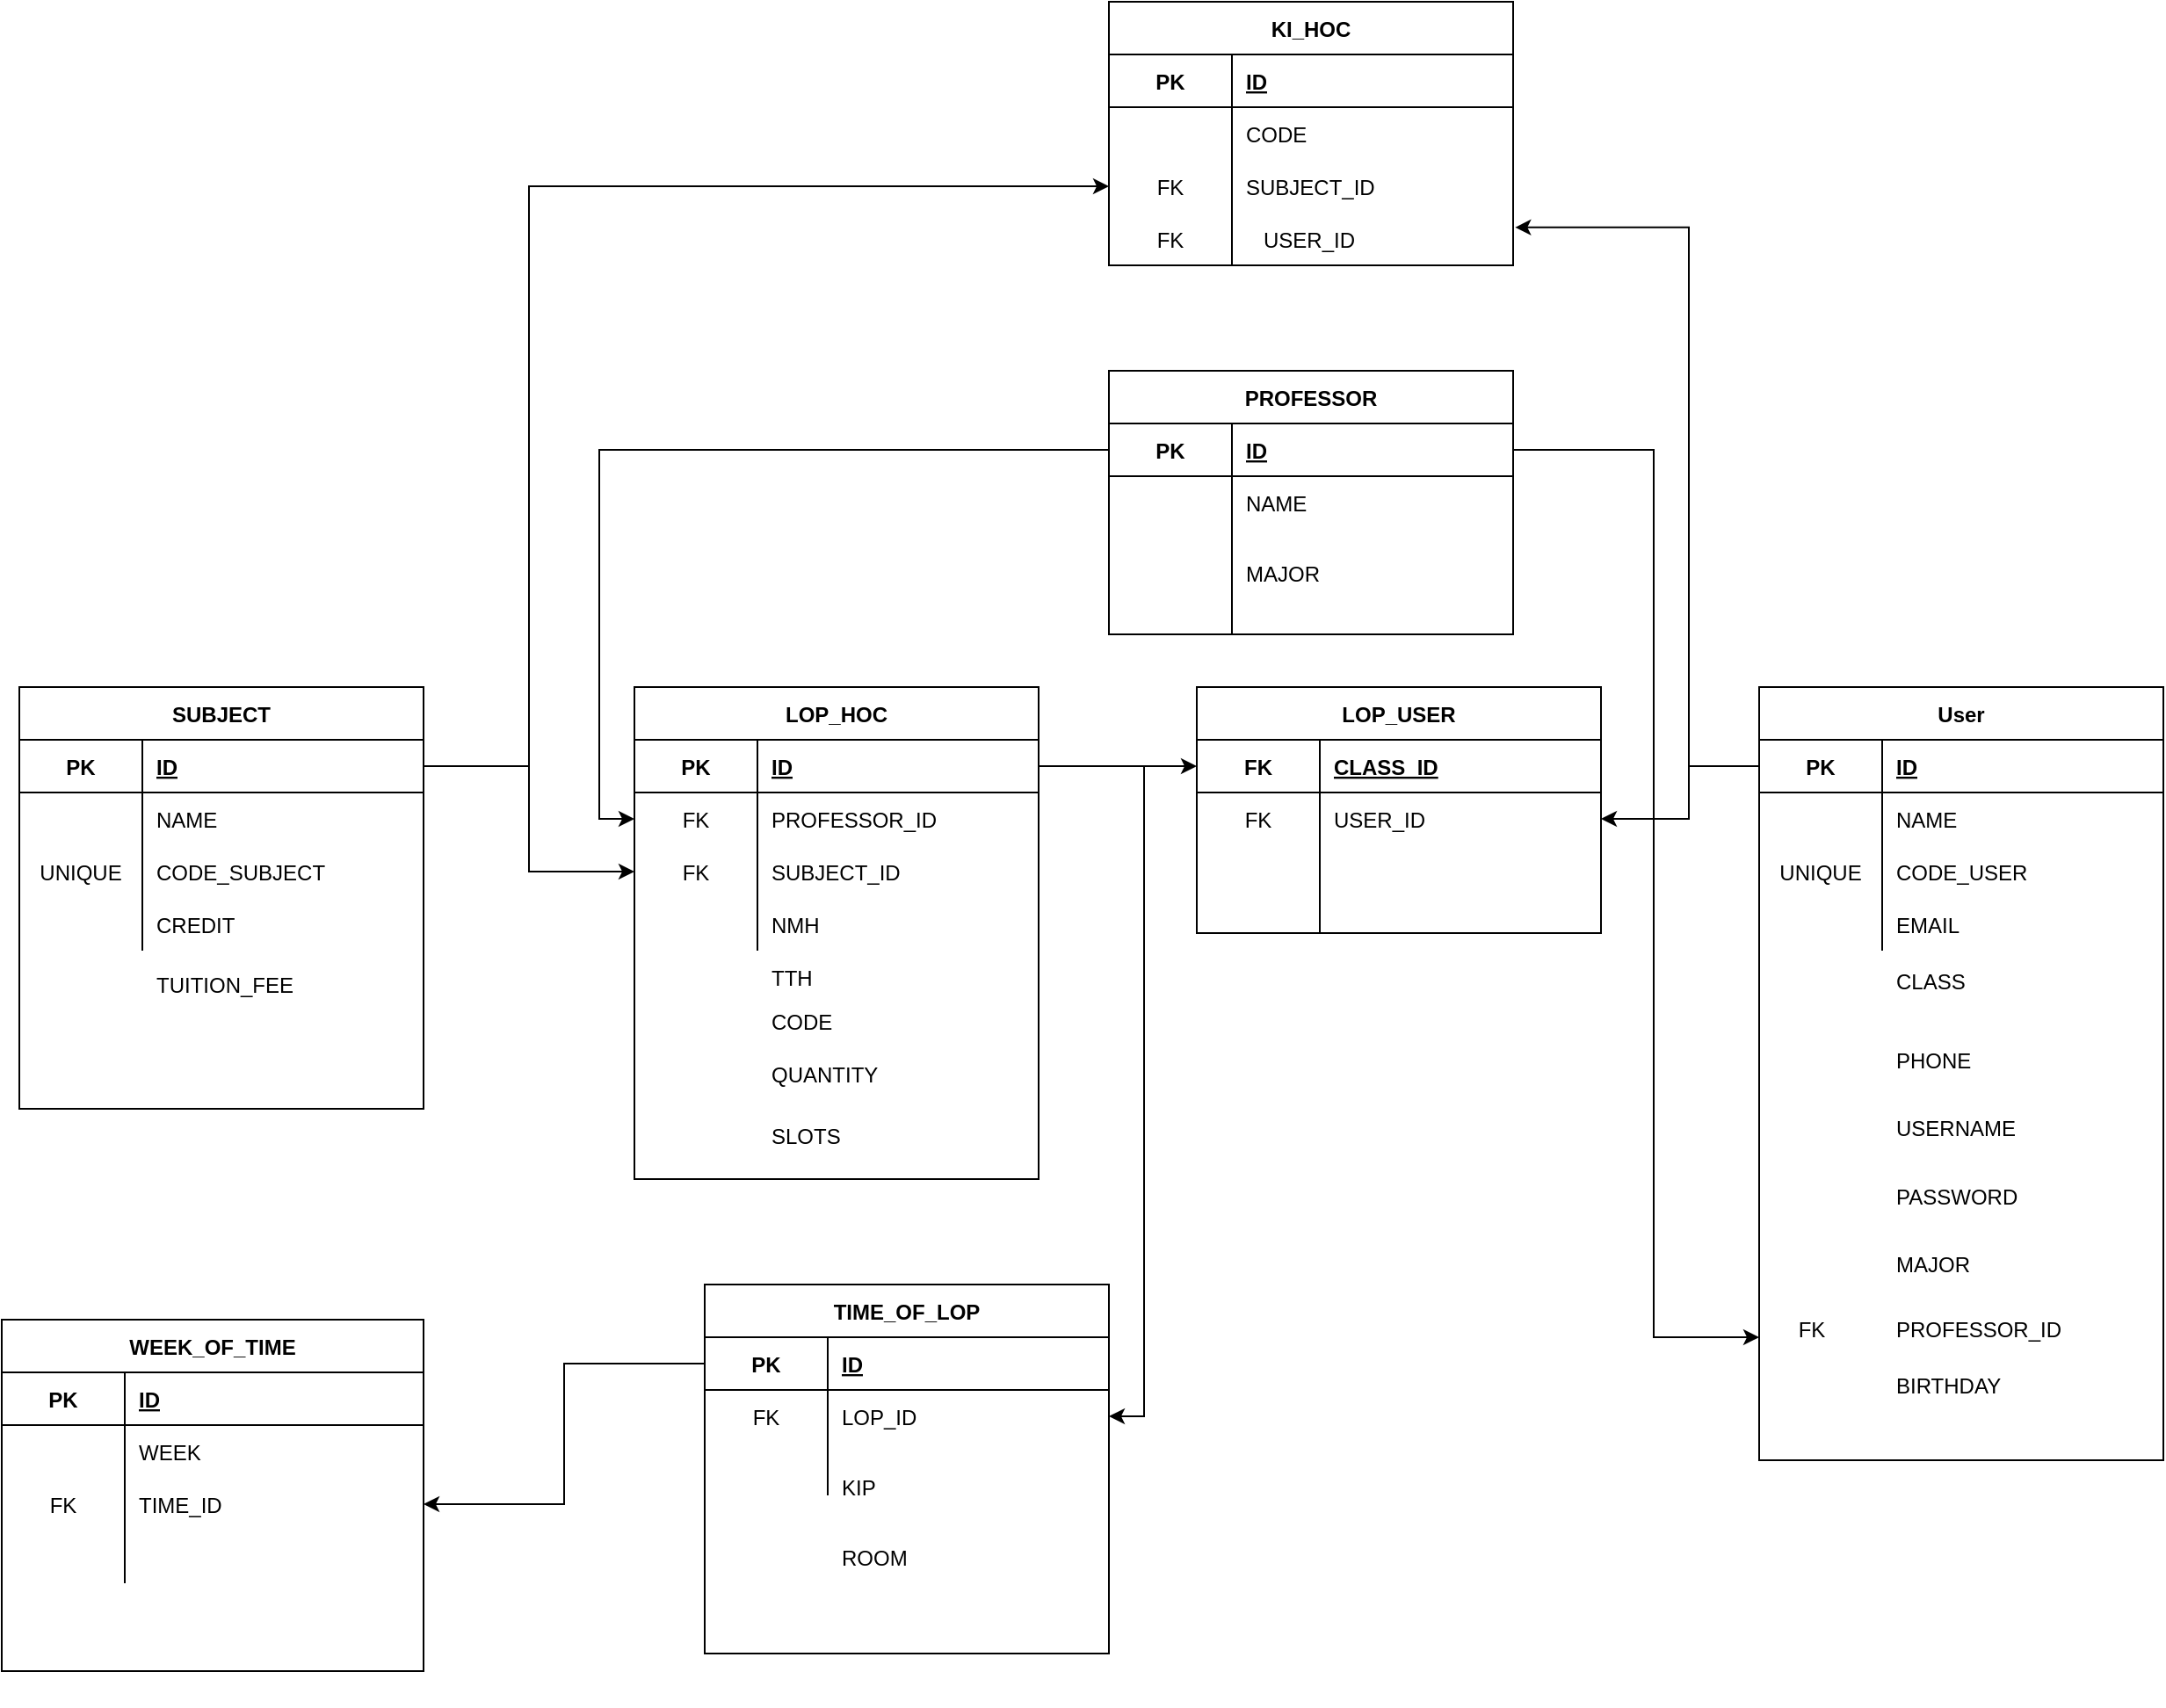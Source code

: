 <mxfile version="13.7.1" type="google"><diagram id="R2lEEEUBdFMjLlhIrx00" name="Page-1"><mxGraphModel dx="1673" dy="911" grid="1" gridSize="10" guides="1" tooltips="1" connect="1" arrows="1" fold="1" page="1" pageScale="1" pageWidth="3300" pageHeight="4681" math="0" shadow="0" extFonts="Permanent Marker^https://fonts.googleapis.com/css?family=Permanent+Marker"><root><mxCell id="0"/><mxCell id="1" parent="0"/><mxCell id="QQvmkinVLC8T8n26TAIx-57" style="edgeStyle=orthogonalEdgeStyle;rounded=0;orthogonalLoop=1;jettySize=auto;html=1;" edge="1" parent="1" source="CirLcs_9cO5Nt4DgRxcK-19" target="QQvmkinVLC8T8n26TAIx-48"><mxGeometry relative="1" as="geometry"><Array as="points"><mxPoint x="1580" y="645"/><mxPoint x="1580" y="675"/></Array></mxGeometry></mxCell><mxCell id="QQvmkinVLC8T8n26TAIx-58" style="edgeStyle=orthogonalEdgeStyle;rounded=0;orthogonalLoop=1;jettySize=auto;html=1;" edge="1" parent="1" source="QQvmkinVLC8T8n26TAIx-16" target="QQvmkinVLC8T8n26TAIx-45"><mxGeometry relative="1" as="geometry"><Array as="points"><mxPoint x="1260" y="645"/><mxPoint x="1260" y="645"/></Array></mxGeometry></mxCell><mxCell id="QQvmkinVLC8T8n26TAIx-60" style="edgeStyle=orthogonalEdgeStyle;rounded=0;orthogonalLoop=1;jettySize=auto;html=1;entryX=0;entryY=0.5;entryDx=0;entryDy=0;" edge="1" parent="1" source="QQvmkinVLC8T8n26TAIx-30" target="QQvmkinVLC8T8n26TAIx-19"><mxGeometry relative="1" as="geometry"/></mxCell><mxCell id="QQvmkinVLC8T8n26TAIx-61" style="edgeStyle=orthogonalEdgeStyle;rounded=0;orthogonalLoop=1;jettySize=auto;html=1;" edge="1" parent="1" source="CirLcs_9cO5Nt4DgRxcK-36" target="QQvmkinVLC8T8n26TAIx-22"><mxGeometry relative="1" as="geometry"/></mxCell><mxCell id="QQvmkinVLC8T8n26TAIx-62" value="WEEK_OF_TIME" style="shape=table;startSize=30;container=1;collapsible=1;childLayout=tableLayout;fixedRows=1;rowLines=0;fontStyle=1;align=center;resizeLast=1;" vertex="1" parent="1"><mxGeometry x="620" y="960" width="240" height="200" as="geometry"/></mxCell><mxCell id="QQvmkinVLC8T8n26TAIx-63" value="" style="shape=partialRectangle;collapsible=0;dropTarget=0;pointerEvents=0;fillColor=none;top=0;left=0;bottom=1;right=0;points=[[0,0.5],[1,0.5]];portConstraint=eastwest;" vertex="1" parent="QQvmkinVLC8T8n26TAIx-62"><mxGeometry y="30" width="240" height="30" as="geometry"/></mxCell><mxCell id="QQvmkinVLC8T8n26TAIx-64" value="PK" style="shape=partialRectangle;connectable=0;fillColor=none;top=0;left=0;bottom=0;right=0;fontStyle=1;overflow=hidden;" vertex="1" parent="QQvmkinVLC8T8n26TAIx-63"><mxGeometry width="70" height="30" as="geometry"/></mxCell><mxCell id="QQvmkinVLC8T8n26TAIx-65" value="ID" style="shape=partialRectangle;connectable=0;fillColor=none;top=0;left=0;bottom=0;right=0;align=left;spacingLeft=6;fontStyle=5;overflow=hidden;" vertex="1" parent="QQvmkinVLC8T8n26TAIx-63"><mxGeometry x="70" width="170" height="30" as="geometry"/></mxCell><mxCell id="QQvmkinVLC8T8n26TAIx-66" value="" style="shape=partialRectangle;collapsible=0;dropTarget=0;pointerEvents=0;fillColor=none;top=0;left=0;bottom=0;right=0;points=[[0,0.5],[1,0.5]];portConstraint=eastwest;" vertex="1" parent="QQvmkinVLC8T8n26TAIx-62"><mxGeometry y="60" width="240" height="30" as="geometry"/></mxCell><mxCell id="QQvmkinVLC8T8n26TAIx-67" value="" style="shape=partialRectangle;connectable=0;fillColor=none;top=0;left=0;bottom=0;right=0;editable=1;overflow=hidden;" vertex="1" parent="QQvmkinVLC8T8n26TAIx-66"><mxGeometry width="70" height="30" as="geometry"/></mxCell><mxCell id="QQvmkinVLC8T8n26TAIx-68" value="WEEK" style="shape=partialRectangle;connectable=0;fillColor=none;top=0;left=0;bottom=0;right=0;align=left;spacingLeft=6;overflow=hidden;" vertex="1" parent="QQvmkinVLC8T8n26TAIx-66"><mxGeometry x="70" width="170" height="30" as="geometry"/></mxCell><mxCell id="QQvmkinVLC8T8n26TAIx-69" value="" style="shape=partialRectangle;collapsible=0;dropTarget=0;pointerEvents=0;fillColor=none;top=0;left=0;bottom=0;right=0;points=[[0,0.5],[1,0.5]];portConstraint=eastwest;" vertex="1" parent="QQvmkinVLC8T8n26TAIx-62"><mxGeometry y="90" width="240" height="30" as="geometry"/></mxCell><mxCell id="QQvmkinVLC8T8n26TAIx-70" value="FK" style="shape=partialRectangle;connectable=0;fillColor=none;top=0;left=0;bottom=0;right=0;editable=1;overflow=hidden;" vertex="1" parent="QQvmkinVLC8T8n26TAIx-69"><mxGeometry width="70" height="30" as="geometry"/></mxCell><mxCell id="QQvmkinVLC8T8n26TAIx-71" value="TIME_ID" style="shape=partialRectangle;connectable=0;fillColor=none;top=0;left=0;bottom=0;right=0;align=left;spacingLeft=6;overflow=hidden;" vertex="1" parent="QQvmkinVLC8T8n26TAIx-69"><mxGeometry x="70" width="170" height="30" as="geometry"/></mxCell><mxCell id="QQvmkinVLC8T8n26TAIx-72" value="" style="shape=partialRectangle;collapsible=0;dropTarget=0;pointerEvents=0;fillColor=none;top=0;left=0;bottom=0;right=0;points=[[0,0.5],[1,0.5]];portConstraint=eastwest;" vertex="1" parent="QQvmkinVLC8T8n26TAIx-62"><mxGeometry y="120" width="240" height="30" as="geometry"/></mxCell><mxCell id="QQvmkinVLC8T8n26TAIx-73" value="" style="shape=partialRectangle;connectable=0;fillColor=none;top=0;left=0;bottom=0;right=0;editable=1;overflow=hidden;" vertex="1" parent="QQvmkinVLC8T8n26TAIx-72"><mxGeometry width="70" height="30" as="geometry"/></mxCell><mxCell id="QQvmkinVLC8T8n26TAIx-74" value="" style="shape=partialRectangle;connectable=0;fillColor=none;top=0;left=0;bottom=0;right=0;align=left;spacingLeft=6;overflow=hidden;" vertex="1" parent="QQvmkinVLC8T8n26TAIx-72"><mxGeometry x="70" width="170" height="30" as="geometry"/></mxCell><mxCell id="QQvmkinVLC8T8n26TAIx-93" style="edgeStyle=orthogonalEdgeStyle;rounded=0;orthogonalLoop=1;jettySize=auto;html=1;entryX=1;entryY=0.5;entryDx=0;entryDy=0;" edge="1" parent="1" source="QQvmkinVLC8T8n26TAIx-16" target="QQvmkinVLC8T8n26TAIx-79"><mxGeometry relative="1" as="geometry"/></mxCell><mxCell id="QQvmkinVLC8T8n26TAIx-94" style="edgeStyle=orthogonalEdgeStyle;rounded=0;orthogonalLoop=1;jettySize=auto;html=1;entryX=1;entryY=0.5;entryDx=0;entryDy=0;" edge="1" parent="1" source="QQvmkinVLC8T8n26TAIx-76" target="QQvmkinVLC8T8n26TAIx-69"><mxGeometry relative="1" as="geometry"/></mxCell><mxCell id="QQvmkinVLC8T8n26TAIx-99" value="" style="group" vertex="1" connectable="0" parent="1"><mxGeometry x="1300" y="600" width="230" height="140" as="geometry"/></mxCell><mxCell id="QQvmkinVLC8T8n26TAIx-44" value="LOP_USER" style="shape=table;startSize=30;container=1;collapsible=1;childLayout=tableLayout;fixedRows=1;rowLines=0;fontStyle=1;align=center;resizeLast=1;" vertex="1" parent="QQvmkinVLC8T8n26TAIx-99"><mxGeometry width="230" height="140" as="geometry"/></mxCell><mxCell id="QQvmkinVLC8T8n26TAIx-45" value="" style="shape=partialRectangle;collapsible=0;dropTarget=0;pointerEvents=0;fillColor=none;top=0;left=0;bottom=1;right=0;points=[[0,0.5],[1,0.5]];portConstraint=eastwest;" vertex="1" parent="QQvmkinVLC8T8n26TAIx-44"><mxGeometry y="30" width="230" height="30" as="geometry"/></mxCell><mxCell id="QQvmkinVLC8T8n26TAIx-46" value="FK" style="shape=partialRectangle;connectable=0;fillColor=none;top=0;left=0;bottom=0;right=0;fontStyle=1;overflow=hidden;" vertex="1" parent="QQvmkinVLC8T8n26TAIx-45"><mxGeometry width="70" height="30" as="geometry"/></mxCell><mxCell id="QQvmkinVLC8T8n26TAIx-47" value="CLASS_ID" style="shape=partialRectangle;connectable=0;fillColor=none;top=0;left=0;bottom=0;right=0;align=left;spacingLeft=6;fontStyle=5;overflow=hidden;" vertex="1" parent="QQvmkinVLC8T8n26TAIx-45"><mxGeometry x="70" width="160" height="30" as="geometry"/></mxCell><mxCell id="QQvmkinVLC8T8n26TAIx-48" value="" style="shape=partialRectangle;collapsible=0;dropTarget=0;pointerEvents=0;fillColor=none;top=0;left=0;bottom=0;right=0;points=[[0,0.5],[1,0.5]];portConstraint=eastwest;" vertex="1" parent="QQvmkinVLC8T8n26TAIx-44"><mxGeometry y="60" width="230" height="30" as="geometry"/></mxCell><mxCell id="QQvmkinVLC8T8n26TAIx-49" value="FK" style="shape=partialRectangle;connectable=0;fillColor=none;top=0;left=0;bottom=0;right=0;editable=1;overflow=hidden;" vertex="1" parent="QQvmkinVLC8T8n26TAIx-48"><mxGeometry width="70" height="30" as="geometry"/></mxCell><mxCell id="QQvmkinVLC8T8n26TAIx-50" value="USER_ID" style="shape=partialRectangle;connectable=0;fillColor=none;top=0;left=0;bottom=0;right=0;align=left;spacingLeft=6;overflow=hidden;" vertex="1" parent="QQvmkinVLC8T8n26TAIx-48"><mxGeometry x="70" width="160" height="30" as="geometry"/></mxCell><mxCell id="QQvmkinVLC8T8n26TAIx-51" value="" style="shape=partialRectangle;collapsible=0;dropTarget=0;pointerEvents=0;fillColor=none;top=0;left=0;bottom=0;right=0;points=[[0,0.5],[1,0.5]];portConstraint=eastwest;" vertex="1" parent="QQvmkinVLC8T8n26TAIx-44"><mxGeometry y="90" width="230" height="30" as="geometry"/></mxCell><mxCell id="QQvmkinVLC8T8n26TAIx-52" value="" style="shape=partialRectangle;connectable=0;fillColor=none;top=0;left=0;bottom=0;right=0;editable=1;overflow=hidden;" vertex="1" parent="QQvmkinVLC8T8n26TAIx-51"><mxGeometry width="70" height="30" as="geometry"/></mxCell><mxCell id="QQvmkinVLC8T8n26TAIx-53" value="" style="shape=partialRectangle;connectable=0;fillColor=none;top=0;left=0;bottom=0;right=0;align=left;spacingLeft=6;overflow=hidden;" vertex="1" parent="QQvmkinVLC8T8n26TAIx-51"><mxGeometry x="70" width="160" height="30" as="geometry"/></mxCell><mxCell id="QQvmkinVLC8T8n26TAIx-54" value="" style="shape=partialRectangle;collapsible=0;dropTarget=0;pointerEvents=0;fillColor=none;top=0;left=0;bottom=0;right=0;points=[[0,0.5],[1,0.5]];portConstraint=eastwest;" vertex="1" parent="QQvmkinVLC8T8n26TAIx-44"><mxGeometry y="120" width="230" height="20" as="geometry"/></mxCell><mxCell id="QQvmkinVLC8T8n26TAIx-55" value="" style="shape=partialRectangle;connectable=0;fillColor=none;top=0;left=0;bottom=0;right=0;editable=1;overflow=hidden;" vertex="1" parent="QQvmkinVLC8T8n26TAIx-54"><mxGeometry width="70" height="20" as="geometry"/></mxCell><mxCell id="QQvmkinVLC8T8n26TAIx-56" value="" style="shape=partialRectangle;connectable=0;fillColor=none;top=0;left=0;bottom=0;right=0;align=left;spacingLeft=6;overflow=hidden;" vertex="1" parent="QQvmkinVLC8T8n26TAIx-54"><mxGeometry x="70" width="160" height="20" as="geometry"/></mxCell><mxCell id="QQvmkinVLC8T8n26TAIx-100" value="" style="group" vertex="1" connectable="0" parent="1"><mxGeometry x="980" y="600" width="230" height="280" as="geometry"/></mxCell><mxCell id="CirLcs_9cO5Nt4DgRxcK-48" value="TTH" style="shape=partialRectangle;connectable=0;fillColor=none;top=0;left=0;bottom=0;right=0;align=left;spacingLeft=6;overflow=hidden;" parent="QQvmkinVLC8T8n26TAIx-100" vertex="1"><mxGeometry x="70" y="150" width="160" height="30" as="geometry"/></mxCell><mxCell id="QQvmkinVLC8T8n26TAIx-15" value="LOP_HOC" style="shape=table;startSize=30;container=1;collapsible=1;childLayout=tableLayout;fixedRows=1;rowLines=0;fontStyle=1;align=center;resizeLast=1;" vertex="1" parent="QQvmkinVLC8T8n26TAIx-100"><mxGeometry width="230" height="280" as="geometry"/></mxCell><mxCell id="QQvmkinVLC8T8n26TAIx-16" value="" style="shape=partialRectangle;collapsible=0;dropTarget=0;pointerEvents=0;fillColor=none;top=0;left=0;bottom=1;right=0;points=[[0,0.5],[1,0.5]];portConstraint=eastwest;" vertex="1" parent="QQvmkinVLC8T8n26TAIx-15"><mxGeometry y="30" width="230" height="30" as="geometry"/></mxCell><mxCell id="QQvmkinVLC8T8n26TAIx-17" value="PK" style="shape=partialRectangle;connectable=0;fillColor=none;top=0;left=0;bottom=0;right=0;fontStyle=1;overflow=hidden;" vertex="1" parent="QQvmkinVLC8T8n26TAIx-16"><mxGeometry width="70" height="30" as="geometry"/></mxCell><mxCell id="QQvmkinVLC8T8n26TAIx-18" value="ID" style="shape=partialRectangle;connectable=0;fillColor=none;top=0;left=0;bottom=0;right=0;align=left;spacingLeft=6;fontStyle=5;overflow=hidden;" vertex="1" parent="QQvmkinVLC8T8n26TAIx-16"><mxGeometry x="70" width="160" height="30" as="geometry"/></mxCell><mxCell id="QQvmkinVLC8T8n26TAIx-19" value="" style="shape=partialRectangle;collapsible=0;dropTarget=0;pointerEvents=0;fillColor=none;top=0;left=0;bottom=0;right=0;points=[[0,0.5],[1,0.5]];portConstraint=eastwest;" vertex="1" parent="QQvmkinVLC8T8n26TAIx-15"><mxGeometry y="60" width="230" height="30" as="geometry"/></mxCell><mxCell id="QQvmkinVLC8T8n26TAIx-20" value="FK" style="shape=partialRectangle;connectable=0;fillColor=none;top=0;left=0;bottom=0;right=0;editable=1;overflow=hidden;" vertex="1" parent="QQvmkinVLC8T8n26TAIx-19"><mxGeometry width="70" height="30" as="geometry"/></mxCell><mxCell id="QQvmkinVLC8T8n26TAIx-21" value="PROFESSOR_ID" style="shape=partialRectangle;connectable=0;fillColor=none;top=0;left=0;bottom=0;right=0;align=left;spacingLeft=6;overflow=hidden;" vertex="1" parent="QQvmkinVLC8T8n26TAIx-19"><mxGeometry x="70" width="160" height="30" as="geometry"/></mxCell><mxCell id="QQvmkinVLC8T8n26TAIx-22" value="" style="shape=partialRectangle;collapsible=0;dropTarget=0;pointerEvents=0;fillColor=none;top=0;left=0;bottom=0;right=0;points=[[0,0.5],[1,0.5]];portConstraint=eastwest;" vertex="1" parent="QQvmkinVLC8T8n26TAIx-15"><mxGeometry y="90" width="230" height="30" as="geometry"/></mxCell><mxCell id="QQvmkinVLC8T8n26TAIx-23" value="FK" style="shape=partialRectangle;connectable=0;fillColor=none;top=0;left=0;bottom=0;right=0;editable=1;overflow=hidden;" vertex="1" parent="QQvmkinVLC8T8n26TAIx-22"><mxGeometry width="70" height="30" as="geometry"/></mxCell><mxCell id="QQvmkinVLC8T8n26TAIx-24" value="" style="shape=partialRectangle;connectable=0;fillColor=none;top=0;left=0;bottom=0;right=0;align=left;spacingLeft=6;overflow=hidden;" vertex="1" parent="QQvmkinVLC8T8n26TAIx-22"><mxGeometry x="70" width="160" height="30" as="geometry"/></mxCell><mxCell id="QQvmkinVLC8T8n26TAIx-25" value="" style="shape=partialRectangle;collapsible=0;dropTarget=0;pointerEvents=0;fillColor=none;top=0;left=0;bottom=0;right=0;points=[[0,0.5],[1,0.5]];portConstraint=eastwest;" vertex="1" parent="QQvmkinVLC8T8n26TAIx-15"><mxGeometry y="120" width="230" height="30" as="geometry"/></mxCell><mxCell id="QQvmkinVLC8T8n26TAIx-26" value="" style="shape=partialRectangle;connectable=0;fillColor=none;top=0;left=0;bottom=0;right=0;editable=1;overflow=hidden;" vertex="1" parent="QQvmkinVLC8T8n26TAIx-25"><mxGeometry width="70" height="30" as="geometry"/></mxCell><mxCell id="QQvmkinVLC8T8n26TAIx-27" value="" style="shape=partialRectangle;connectable=0;fillColor=none;top=0;left=0;bottom=0;right=0;align=left;spacingLeft=6;overflow=hidden;" vertex="1" parent="QQvmkinVLC8T8n26TAIx-25"><mxGeometry x="70" width="160" height="30" as="geometry"/></mxCell><mxCell id="QQvmkinVLC8T8n26TAIx-28" value="" style="shape=partialRectangle;connectable=0;fillColor=none;top=0;left=0;bottom=0;right=0;align=left;spacingLeft=6;overflow=hidden;" vertex="1" parent="QQvmkinVLC8T8n26TAIx-100"><mxGeometry x="70" y="100" width="160" height="30" as="geometry"/></mxCell><mxCell id="QQvmkinVLC8T8n26TAIx-59" value="SUBJECT_ID" style="shape=partialRectangle;connectable=0;fillColor=none;top=0;left=0;bottom=0;right=0;align=left;spacingLeft=6;overflow=hidden;" vertex="1" parent="QQvmkinVLC8T8n26TAIx-100"><mxGeometry x="70" y="90" width="160" height="30" as="geometry"/></mxCell><mxCell id="QQvmkinVLC8T8n26TAIx-95" value="NMH" style="shape=partialRectangle;connectable=0;fillColor=none;top=0;left=0;bottom=0;right=0;align=left;spacingLeft=6;overflow=hidden;" vertex="1" parent="QQvmkinVLC8T8n26TAIx-100"><mxGeometry x="70" y="120" width="160" height="30" as="geometry"/></mxCell><mxCell id="QQvmkinVLC8T8n26TAIx-96" value="CODE" style="shape=partialRectangle;connectable=0;fillColor=none;top=0;left=0;bottom=0;right=0;align=left;spacingLeft=6;overflow=hidden;" vertex="1" parent="QQvmkinVLC8T8n26TAIx-100"><mxGeometry x="70" y="175" width="160" height="30" as="geometry"/></mxCell><mxCell id="QQvmkinVLC8T8n26TAIx-97" value="QUANTITY" style="shape=partialRectangle;connectable=0;fillColor=none;top=0;left=0;bottom=0;right=0;align=left;spacingLeft=6;overflow=hidden;" vertex="1" parent="QQvmkinVLC8T8n26TAIx-100"><mxGeometry x="70" y="205" width="160" height="30" as="geometry"/></mxCell><mxCell id="QQvmkinVLC8T8n26TAIx-98" value="SLOTS" style="shape=partialRectangle;connectable=0;fillColor=none;top=0;left=0;bottom=0;right=0;align=left;spacingLeft=6;overflow=hidden;" vertex="1" parent="QQvmkinVLC8T8n26TAIx-100"><mxGeometry x="70" y="240" width="160" height="30" as="geometry"/></mxCell><mxCell id="QQvmkinVLC8T8n26TAIx-101" value="" style="group" vertex="1" connectable="0" parent="1"><mxGeometry x="1020" y="940" width="230" height="240" as="geometry"/></mxCell><mxCell id="QQvmkinVLC8T8n26TAIx-75" value="TIME_OF_LOP" style="shape=table;startSize=30;container=1;collapsible=1;childLayout=tableLayout;fixedRows=1;rowLines=0;fontStyle=1;align=center;resizeLast=1;" vertex="1" parent="QQvmkinVLC8T8n26TAIx-101"><mxGeometry width="230" height="210" as="geometry"/></mxCell><mxCell id="QQvmkinVLC8T8n26TAIx-76" value="" style="shape=partialRectangle;collapsible=0;dropTarget=0;pointerEvents=0;fillColor=none;top=0;left=0;bottom=1;right=0;points=[[0,0.5],[1,0.5]];portConstraint=eastwest;" vertex="1" parent="QQvmkinVLC8T8n26TAIx-75"><mxGeometry y="30" width="230" height="30" as="geometry"/></mxCell><mxCell id="QQvmkinVLC8T8n26TAIx-77" value="PK" style="shape=partialRectangle;connectable=0;fillColor=none;top=0;left=0;bottom=0;right=0;fontStyle=1;overflow=hidden;" vertex="1" parent="QQvmkinVLC8T8n26TAIx-76"><mxGeometry width="70" height="30" as="geometry"/></mxCell><mxCell id="QQvmkinVLC8T8n26TAIx-78" value="ID" style="shape=partialRectangle;connectable=0;fillColor=none;top=0;left=0;bottom=0;right=0;align=left;spacingLeft=6;fontStyle=5;overflow=hidden;" vertex="1" parent="QQvmkinVLC8T8n26TAIx-76"><mxGeometry x="70" width="160" height="30" as="geometry"/></mxCell><mxCell id="QQvmkinVLC8T8n26TAIx-79" value="" style="shape=partialRectangle;collapsible=0;dropTarget=0;pointerEvents=0;fillColor=none;top=0;left=0;bottom=0;right=0;points=[[0,0.5],[1,0.5]];portConstraint=eastwest;" vertex="1" parent="QQvmkinVLC8T8n26TAIx-75"><mxGeometry y="60" width="230" height="30" as="geometry"/></mxCell><mxCell id="QQvmkinVLC8T8n26TAIx-80" value="FK" style="shape=partialRectangle;connectable=0;fillColor=none;top=0;left=0;bottom=0;right=0;editable=1;overflow=hidden;" vertex="1" parent="QQvmkinVLC8T8n26TAIx-79"><mxGeometry width="70" height="30" as="geometry"/></mxCell><mxCell id="QQvmkinVLC8T8n26TAIx-81" value="LOP_ID" style="shape=partialRectangle;connectable=0;fillColor=none;top=0;left=0;bottom=0;right=0;align=left;spacingLeft=6;overflow=hidden;" vertex="1" parent="QQvmkinVLC8T8n26TAIx-79"><mxGeometry x="70" width="160" height="30" as="geometry"/></mxCell><mxCell id="QQvmkinVLC8T8n26TAIx-85" value="" style="shape=partialRectangle;collapsible=0;dropTarget=0;pointerEvents=0;fillColor=none;top=0;left=0;bottom=0;right=0;points=[[0,0.5],[1,0.5]];portConstraint=eastwest;" vertex="1" parent="QQvmkinVLC8T8n26TAIx-75"><mxGeometry y="90" width="230" height="30" as="geometry"/></mxCell><mxCell id="QQvmkinVLC8T8n26TAIx-86" value="" style="shape=partialRectangle;connectable=0;fillColor=none;top=0;left=0;bottom=0;right=0;editable=1;overflow=hidden;" vertex="1" parent="QQvmkinVLC8T8n26TAIx-85"><mxGeometry width="70" height="30" as="geometry"/></mxCell><mxCell id="QQvmkinVLC8T8n26TAIx-87" value="" style="shape=partialRectangle;connectable=0;fillColor=none;top=0;left=0;bottom=0;right=0;align=left;spacingLeft=6;overflow=hidden;" vertex="1" parent="QQvmkinVLC8T8n26TAIx-85"><mxGeometry x="70" width="160" height="30" as="geometry"/></mxCell><mxCell id="QQvmkinVLC8T8n26TAIx-88" value="KIP" style="shape=partialRectangle;connectable=0;fillColor=none;top=0;left=0;bottom=0;right=0;align=left;spacingLeft=6;overflow=hidden;" vertex="1" parent="QQvmkinVLC8T8n26TAIx-101"><mxGeometry x="70" y="100" width="160" height="30" as="geometry"/></mxCell><mxCell id="QQvmkinVLC8T8n26TAIx-89" value="ROOM" style="shape=partialRectangle;connectable=0;fillColor=none;top=0;left=0;bottom=0;right=0;align=left;spacingLeft=6;overflow=hidden;" vertex="1" parent="QQvmkinVLC8T8n26TAIx-101"><mxGeometry x="70" y="140" width="160" height="30" as="geometry"/></mxCell><mxCell id="QQvmkinVLC8T8n26TAIx-102" value="" style="group" vertex="1" connectable="0" parent="1"><mxGeometry x="630" y="600" width="230" height="240" as="geometry"/></mxCell><mxCell id="CirLcs_9cO5Nt4DgRxcK-35" value="SUBJECT" style="shape=table;startSize=30;container=1;collapsible=1;childLayout=tableLayout;fixedRows=1;rowLines=0;fontStyle=1;align=center;resizeLast=1;" parent="QQvmkinVLC8T8n26TAIx-102" vertex="1"><mxGeometry width="230" height="240" as="geometry"/></mxCell><mxCell id="CirLcs_9cO5Nt4DgRxcK-36" value="" style="shape=partialRectangle;collapsible=0;dropTarget=0;pointerEvents=0;fillColor=none;top=0;left=0;bottom=1;right=0;points=[[0,0.5],[1,0.5]];portConstraint=eastwest;" parent="CirLcs_9cO5Nt4DgRxcK-35" vertex="1"><mxGeometry y="30" width="230" height="30" as="geometry"/></mxCell><mxCell id="CirLcs_9cO5Nt4DgRxcK-37" value="PK" style="shape=partialRectangle;connectable=0;fillColor=none;top=0;left=0;bottom=0;right=0;fontStyle=1;overflow=hidden;" parent="CirLcs_9cO5Nt4DgRxcK-36" vertex="1"><mxGeometry width="70" height="30" as="geometry"/></mxCell><mxCell id="CirLcs_9cO5Nt4DgRxcK-38" value="ID" style="shape=partialRectangle;connectable=0;fillColor=none;top=0;left=0;bottom=0;right=0;align=left;spacingLeft=6;fontStyle=5;overflow=hidden;" parent="CirLcs_9cO5Nt4DgRxcK-36" vertex="1"><mxGeometry x="70" width="160" height="30" as="geometry"/></mxCell><mxCell id="CirLcs_9cO5Nt4DgRxcK-39" value="" style="shape=partialRectangle;collapsible=0;dropTarget=0;pointerEvents=0;fillColor=none;top=0;left=0;bottom=0;right=0;points=[[0,0.5],[1,0.5]];portConstraint=eastwest;" parent="CirLcs_9cO5Nt4DgRxcK-35" vertex="1"><mxGeometry y="60" width="230" height="30" as="geometry"/></mxCell><mxCell id="CirLcs_9cO5Nt4DgRxcK-40" value="" style="shape=partialRectangle;connectable=0;fillColor=none;top=0;left=0;bottom=0;right=0;editable=1;overflow=hidden;" parent="CirLcs_9cO5Nt4DgRxcK-39" vertex="1"><mxGeometry width="70" height="30" as="geometry"/></mxCell><mxCell id="CirLcs_9cO5Nt4DgRxcK-41" value="NAME" style="shape=partialRectangle;connectable=0;fillColor=none;top=0;left=0;bottom=0;right=0;align=left;spacingLeft=6;overflow=hidden;" parent="CirLcs_9cO5Nt4DgRxcK-39" vertex="1"><mxGeometry x="70" width="160" height="30" as="geometry"/></mxCell><mxCell id="CirLcs_9cO5Nt4DgRxcK-42" value="" style="shape=partialRectangle;collapsible=0;dropTarget=0;pointerEvents=0;fillColor=none;top=0;left=0;bottom=0;right=0;points=[[0,0.5],[1,0.5]];portConstraint=eastwest;" parent="CirLcs_9cO5Nt4DgRxcK-35" vertex="1"><mxGeometry y="90" width="230" height="30" as="geometry"/></mxCell><mxCell id="CirLcs_9cO5Nt4DgRxcK-43" value="UNIQUE" style="shape=partialRectangle;connectable=0;fillColor=none;top=0;left=0;bottom=0;right=0;editable=1;overflow=hidden;" parent="CirLcs_9cO5Nt4DgRxcK-42" vertex="1"><mxGeometry width="70" height="30" as="geometry"/></mxCell><mxCell id="CirLcs_9cO5Nt4DgRxcK-44" value="CODE_SUBJECT" style="shape=partialRectangle;connectable=0;fillColor=none;top=0;left=0;bottom=0;right=0;align=left;spacingLeft=6;overflow=hidden;" parent="CirLcs_9cO5Nt4DgRxcK-42" vertex="1"><mxGeometry x="70" width="160" height="30" as="geometry"/></mxCell><mxCell id="CirLcs_9cO5Nt4DgRxcK-45" value="" style="shape=partialRectangle;collapsible=0;dropTarget=0;pointerEvents=0;fillColor=none;top=0;left=0;bottom=0;right=0;points=[[0,0.5],[1,0.5]];portConstraint=eastwest;" parent="CirLcs_9cO5Nt4DgRxcK-35" vertex="1"><mxGeometry y="120" width="230" height="30" as="geometry"/></mxCell><mxCell id="CirLcs_9cO5Nt4DgRxcK-46" value="" style="shape=partialRectangle;connectable=0;fillColor=none;top=0;left=0;bottom=0;right=0;editable=1;overflow=hidden;" parent="CirLcs_9cO5Nt4DgRxcK-45" vertex="1"><mxGeometry width="70" height="30" as="geometry"/></mxCell><mxCell id="CirLcs_9cO5Nt4DgRxcK-47" value="CREDIT" style="shape=partialRectangle;connectable=0;fillColor=none;top=0;left=0;bottom=0;right=0;align=left;spacingLeft=6;overflow=hidden;" parent="CirLcs_9cO5Nt4DgRxcK-45" vertex="1"><mxGeometry x="70" width="160" height="30" as="geometry"/></mxCell><mxCell id="QQvmkinVLC8T8n26TAIx-122" value="" style="shape=partialRectangle;collapsible=0;dropTarget=0;pointerEvents=0;fillColor=none;top=0;left=0;bottom=0;right=0;points=[[0,0.5],[1,0.5]];portConstraint=eastwest;" vertex="1" parent="QQvmkinVLC8T8n26TAIx-102"><mxGeometry y="153.76" width="230" height="30" as="geometry"/></mxCell><mxCell id="QQvmkinVLC8T8n26TAIx-123" value="" style="shape=partialRectangle;connectable=0;fillColor=none;top=0;left=0;bottom=0;right=0;editable=1;overflow=hidden;" vertex="1" parent="QQvmkinVLC8T8n26TAIx-122"><mxGeometry width="70" height="30" as="geometry"/></mxCell><mxCell id="QQvmkinVLC8T8n26TAIx-124" value="TUITION_FEE" style="shape=partialRectangle;connectable=0;fillColor=none;top=0;left=0;bottom=0;right=0;align=left;spacingLeft=6;overflow=hidden;" vertex="1" parent="QQvmkinVLC8T8n26TAIx-122"><mxGeometry x="70" width="160" height="30" as="geometry"/></mxCell><mxCell id="QQvmkinVLC8T8n26TAIx-120" style="edgeStyle=orthogonalEdgeStyle;rounded=0;orthogonalLoop=1;jettySize=auto;html=1;entryX=0;entryY=0.5;entryDx=0;entryDy=0;" edge="1" parent="1" source="CirLcs_9cO5Nt4DgRxcK-36" target="QQvmkinVLC8T8n26TAIx-110"><mxGeometry relative="1" as="geometry"><Array as="points"><mxPoint x="920" y="645"/><mxPoint x="920" y="315"/></Array></mxGeometry></mxCell><mxCell id="QQvmkinVLC8T8n26TAIx-121" style="edgeStyle=orthogonalEdgeStyle;rounded=0;orthogonalLoop=1;jettySize=auto;html=1;entryX=1.005;entryY=0.28;entryDx=0;entryDy=0;entryPerimeter=0;" edge="1" parent="1" source="CirLcs_9cO5Nt4DgRxcK-19" target="QQvmkinVLC8T8n26TAIx-113"><mxGeometry relative="1" as="geometry"><Array as="points"><mxPoint x="1580" y="645"/><mxPoint x="1580" y="338"/></Array></mxGeometry></mxCell><mxCell id="QQvmkinVLC8T8n26TAIx-125" value="" style="group" vertex="1" connectable="0" parent="1"><mxGeometry x="1250" y="210" width="240" height="150" as="geometry"/></mxCell><mxCell id="QQvmkinVLC8T8n26TAIx-116" value="SUBJECT_ID" style="shape=partialRectangle;connectable=0;fillColor=none;top=0;left=0;bottom=0;right=0;align=left;spacingLeft=6;overflow=hidden;" vertex="1" parent="QQvmkinVLC8T8n26TAIx-125"><mxGeometry x="70" y="90" width="160" height="30" as="geometry"/></mxCell><mxCell id="QQvmkinVLC8T8n26TAIx-117" value="USER_ID" style="shape=partialRectangle;connectable=0;fillColor=none;top=0;left=0;bottom=0;right=0;align=left;spacingLeft=6;overflow=hidden;" vertex="1" parent="QQvmkinVLC8T8n26TAIx-125"><mxGeometry x="80" y="120" width="160" height="30" as="geometry"/></mxCell><mxCell id="QQvmkinVLC8T8n26TAIx-103" value="KI_HOC" style="shape=table;startSize=30;container=1;collapsible=1;childLayout=tableLayout;fixedRows=1;rowLines=0;fontStyle=1;align=center;resizeLast=1;" vertex="1" parent="QQvmkinVLC8T8n26TAIx-125"><mxGeometry width="230" height="150" as="geometry"/></mxCell><mxCell id="QQvmkinVLC8T8n26TAIx-104" value="" style="shape=partialRectangle;collapsible=0;dropTarget=0;pointerEvents=0;fillColor=none;top=0;left=0;bottom=1;right=0;points=[[0,0.5],[1,0.5]];portConstraint=eastwest;" vertex="1" parent="QQvmkinVLC8T8n26TAIx-103"><mxGeometry y="30" width="230" height="30" as="geometry"/></mxCell><mxCell id="QQvmkinVLC8T8n26TAIx-105" value="PK" style="shape=partialRectangle;connectable=0;fillColor=none;top=0;left=0;bottom=0;right=0;fontStyle=1;overflow=hidden;" vertex="1" parent="QQvmkinVLC8T8n26TAIx-104"><mxGeometry width="70" height="30" as="geometry"/></mxCell><mxCell id="QQvmkinVLC8T8n26TAIx-106" value="ID" style="shape=partialRectangle;connectable=0;fillColor=none;top=0;left=0;bottom=0;right=0;align=left;spacingLeft=6;fontStyle=5;overflow=hidden;" vertex="1" parent="QQvmkinVLC8T8n26TAIx-104"><mxGeometry x="70" width="160" height="30" as="geometry"/></mxCell><mxCell id="QQvmkinVLC8T8n26TAIx-107" value="" style="shape=partialRectangle;collapsible=0;dropTarget=0;pointerEvents=0;fillColor=none;top=0;left=0;bottom=0;right=0;points=[[0,0.5],[1,0.5]];portConstraint=eastwest;" vertex="1" parent="QQvmkinVLC8T8n26TAIx-103"><mxGeometry y="60" width="230" height="30" as="geometry"/></mxCell><mxCell id="QQvmkinVLC8T8n26TAIx-108" value="" style="shape=partialRectangle;connectable=0;fillColor=none;top=0;left=0;bottom=0;right=0;editable=1;overflow=hidden;" vertex="1" parent="QQvmkinVLC8T8n26TAIx-107"><mxGeometry width="70" height="30" as="geometry"/></mxCell><mxCell id="QQvmkinVLC8T8n26TAIx-109" value="CODE" style="shape=partialRectangle;connectable=0;fillColor=none;top=0;left=0;bottom=0;right=0;align=left;spacingLeft=6;overflow=hidden;" vertex="1" parent="QQvmkinVLC8T8n26TAIx-107"><mxGeometry x="70" width="160" height="30" as="geometry"/></mxCell><mxCell id="QQvmkinVLC8T8n26TAIx-110" value="" style="shape=partialRectangle;collapsible=0;dropTarget=0;pointerEvents=0;fillColor=none;top=0;left=0;bottom=0;right=0;points=[[0,0.5],[1,0.5]];portConstraint=eastwest;" vertex="1" parent="QQvmkinVLC8T8n26TAIx-103"><mxGeometry y="90" width="230" height="30" as="geometry"/></mxCell><mxCell id="QQvmkinVLC8T8n26TAIx-111" value="FK" style="shape=partialRectangle;connectable=0;fillColor=none;top=0;left=0;bottom=0;right=0;editable=1;overflow=hidden;" vertex="1" parent="QQvmkinVLC8T8n26TAIx-110"><mxGeometry width="70" height="30" as="geometry"/></mxCell><mxCell id="QQvmkinVLC8T8n26TAIx-112" value="" style="shape=partialRectangle;connectable=0;fillColor=none;top=0;left=0;bottom=0;right=0;align=left;spacingLeft=6;overflow=hidden;" vertex="1" parent="QQvmkinVLC8T8n26TAIx-110"><mxGeometry x="70" width="160" height="30" as="geometry"/></mxCell><mxCell id="QQvmkinVLC8T8n26TAIx-113" value="" style="shape=partialRectangle;collapsible=0;dropTarget=0;pointerEvents=0;fillColor=none;top=0;left=0;bottom=0;right=0;points=[[0,0.5],[1,0.5]];portConstraint=eastwest;" vertex="1" parent="QQvmkinVLC8T8n26TAIx-103"><mxGeometry y="120" width="230" height="30" as="geometry"/></mxCell><mxCell id="QQvmkinVLC8T8n26TAIx-114" value="FK" style="shape=partialRectangle;connectable=0;fillColor=none;top=0;left=0;bottom=0;right=0;editable=1;overflow=hidden;" vertex="1" parent="QQvmkinVLC8T8n26TAIx-113"><mxGeometry width="70" height="30" as="geometry"/></mxCell><mxCell id="QQvmkinVLC8T8n26TAIx-115" value="" style="shape=partialRectangle;connectable=0;fillColor=none;top=0;left=0;bottom=0;right=0;align=left;spacingLeft=6;overflow=hidden;" vertex="1" parent="QQvmkinVLC8T8n26TAIx-113"><mxGeometry x="70" width="160" height="30" as="geometry"/></mxCell><mxCell id="QQvmkinVLC8T8n26TAIx-129" value="" style="group" vertex="1" connectable="0" parent="1"><mxGeometry x="1620" y="600" width="230" height="440" as="geometry"/></mxCell><mxCell id="CirLcs_9cO5Nt4DgRxcK-51" value="" style="group" parent="QQvmkinVLC8T8n26TAIx-129" vertex="1" connectable="0"><mxGeometry width="230" height="440" as="geometry"/></mxCell><mxCell id="CirLcs_9cO5Nt4DgRxcK-18" value="User" style="shape=table;startSize=30;container=1;collapsible=1;childLayout=tableLayout;fixedRows=1;rowLines=0;fontStyle=1;align=center;resizeLast=1;" parent="CirLcs_9cO5Nt4DgRxcK-51" vertex="1"><mxGeometry width="230" height="440" as="geometry"/></mxCell><mxCell id="CirLcs_9cO5Nt4DgRxcK-19" value="" style="shape=partialRectangle;collapsible=0;dropTarget=0;pointerEvents=0;fillColor=none;top=0;left=0;bottom=1;right=0;points=[[0,0.5],[1,0.5]];portConstraint=eastwest;" parent="CirLcs_9cO5Nt4DgRxcK-18" vertex="1"><mxGeometry y="30" width="230" height="30" as="geometry"/></mxCell><mxCell id="CirLcs_9cO5Nt4DgRxcK-20" value="PK" style="shape=partialRectangle;connectable=0;fillColor=none;top=0;left=0;bottom=0;right=0;fontStyle=1;overflow=hidden;" parent="CirLcs_9cO5Nt4DgRxcK-19" vertex="1"><mxGeometry width="70" height="30" as="geometry"/></mxCell><mxCell id="CirLcs_9cO5Nt4DgRxcK-21" value="ID" style="shape=partialRectangle;connectable=0;fillColor=none;top=0;left=0;bottom=0;right=0;align=left;spacingLeft=6;fontStyle=5;overflow=hidden;" parent="CirLcs_9cO5Nt4DgRxcK-19" vertex="1"><mxGeometry x="70" width="160" height="30" as="geometry"/></mxCell><mxCell id="CirLcs_9cO5Nt4DgRxcK-22" value="" style="shape=partialRectangle;collapsible=0;dropTarget=0;pointerEvents=0;fillColor=none;top=0;left=0;bottom=0;right=0;points=[[0,0.5],[1,0.5]];portConstraint=eastwest;" parent="CirLcs_9cO5Nt4DgRxcK-18" vertex="1"><mxGeometry y="60" width="230" height="30" as="geometry"/></mxCell><mxCell id="CirLcs_9cO5Nt4DgRxcK-23" value="" style="shape=partialRectangle;connectable=0;fillColor=none;top=0;left=0;bottom=0;right=0;editable=1;overflow=hidden;" parent="CirLcs_9cO5Nt4DgRxcK-22" vertex="1"><mxGeometry width="70" height="30" as="geometry"/></mxCell><mxCell id="CirLcs_9cO5Nt4DgRxcK-24" value="NAME" style="shape=partialRectangle;connectable=0;fillColor=none;top=0;left=0;bottom=0;right=0;align=left;spacingLeft=6;overflow=hidden;" parent="CirLcs_9cO5Nt4DgRxcK-22" vertex="1"><mxGeometry x="70" width="160" height="30" as="geometry"/></mxCell><mxCell id="CirLcs_9cO5Nt4DgRxcK-25" value="" style="shape=partialRectangle;collapsible=0;dropTarget=0;pointerEvents=0;fillColor=none;top=0;left=0;bottom=0;right=0;points=[[0,0.5],[1,0.5]];portConstraint=eastwest;" parent="CirLcs_9cO5Nt4DgRxcK-18" vertex="1"><mxGeometry y="90" width="230" height="30" as="geometry"/></mxCell><mxCell id="CirLcs_9cO5Nt4DgRxcK-26" value="UNIQUE" style="shape=partialRectangle;connectable=0;fillColor=none;top=0;left=0;bottom=0;right=0;editable=1;overflow=hidden;" parent="CirLcs_9cO5Nt4DgRxcK-25" vertex="1"><mxGeometry width="70" height="30" as="geometry"/></mxCell><mxCell id="CirLcs_9cO5Nt4DgRxcK-27" value="CODE_USER" style="shape=partialRectangle;connectable=0;fillColor=none;top=0;left=0;bottom=0;right=0;align=left;spacingLeft=6;overflow=hidden;" parent="CirLcs_9cO5Nt4DgRxcK-25" vertex="1"><mxGeometry x="70" width="160" height="30" as="geometry"/></mxCell><mxCell id="CirLcs_9cO5Nt4DgRxcK-28" value="" style="shape=partialRectangle;collapsible=0;dropTarget=0;pointerEvents=0;fillColor=none;top=0;left=0;bottom=0;right=0;points=[[0,0.5],[1,0.5]];portConstraint=eastwest;" parent="CirLcs_9cO5Nt4DgRxcK-18" vertex="1"><mxGeometry y="120" width="230" height="30" as="geometry"/></mxCell><mxCell id="CirLcs_9cO5Nt4DgRxcK-29" value="" style="shape=partialRectangle;connectable=0;fillColor=none;top=0;left=0;bottom=0;right=0;editable=1;overflow=hidden;" parent="CirLcs_9cO5Nt4DgRxcK-28" vertex="1"><mxGeometry width="70" height="30" as="geometry"/></mxCell><mxCell id="CirLcs_9cO5Nt4DgRxcK-30" value="EMAIL" style="shape=partialRectangle;connectable=0;fillColor=none;top=0;left=0;bottom=0;right=0;align=left;spacingLeft=6;overflow=hidden;" parent="CirLcs_9cO5Nt4DgRxcK-28" vertex="1"><mxGeometry x="70" width="160" height="30" as="geometry"/></mxCell><mxCell id="CirLcs_9cO5Nt4DgRxcK-32" value="PHONE" style="shape=partialRectangle;connectable=0;fillColor=none;top=0;left=0;bottom=0;right=0;align=left;spacingLeft=6;overflow=hidden;" parent="CirLcs_9cO5Nt4DgRxcK-51" vertex="1"><mxGeometry x="70" y="180" width="160" height="64.286" as="geometry"/></mxCell><mxCell id="CirLcs_9cO5Nt4DgRxcK-33" value="USERNAME" style="shape=partialRectangle;connectable=0;fillColor=none;top=0;left=0;bottom=0;right=0;align=left;spacingLeft=6;overflow=hidden;" parent="CirLcs_9cO5Nt4DgRxcK-51" vertex="1"><mxGeometry x="70" y="218.571" width="160" height="64.286" as="geometry"/></mxCell><mxCell id="CirLcs_9cO5Nt4DgRxcK-34" value="PASSWORD" style="shape=partialRectangle;connectable=0;fillColor=none;top=0;left=0;bottom=0;right=0;align=left;spacingLeft=6;overflow=hidden;" parent="CirLcs_9cO5Nt4DgRxcK-51" vertex="1"><mxGeometry x="70" y="257.143" width="160" height="64.286" as="geometry"/></mxCell><mxCell id="CirLcs_9cO5Nt4DgRxcK-49" value="MAJOR" style="shape=partialRectangle;connectable=0;fillColor=none;top=0;left=0;bottom=0;right=0;align=left;spacingLeft=6;overflow=hidden;" parent="CirLcs_9cO5Nt4DgRxcK-51" vertex="1"><mxGeometry x="70" y="295.714" width="160" height="64.286" as="geometry"/></mxCell><mxCell id="CirLcs_9cO5Nt4DgRxcK-52" value="CLASS" style="shape=partialRectangle;connectable=0;fillColor=none;top=0;left=0;bottom=0;right=0;align=left;spacingLeft=6;overflow=hidden;" parent="CirLcs_9cO5Nt4DgRxcK-51" vertex="1"><mxGeometry x="70" y="150.005" width="160" height="33.75" as="geometry"/></mxCell><mxCell id="QQvmkinVLC8T8n26TAIx-1" value="BIRTHDAY" style="shape=partialRectangle;connectable=0;fillColor=none;top=0;left=0;bottom=0;right=0;align=left;spacingLeft=6;overflow=hidden;" vertex="1" parent="CirLcs_9cO5Nt4DgRxcK-51"><mxGeometry x="70" y="379.995" width="160" height="33.75" as="geometry"/></mxCell><mxCell id="QQvmkinVLC8T8n26TAIx-137" value="PROFESSOR_ID" style="shape=partialRectangle;connectable=0;fillColor=none;top=0;left=0;bottom=0;right=0;align=left;spacingLeft=6;overflow=hidden;" vertex="1" parent="CirLcs_9cO5Nt4DgRxcK-51"><mxGeometry x="70" y="350" width="160" height="30" as="geometry"/></mxCell><mxCell id="QQvmkinVLC8T8n26TAIx-138" value="FK" style="shape=partialRectangle;connectable=0;fillColor=none;top=0;left=0;bottom=0;right=0;editable=1;overflow=hidden;" vertex="1" parent="CirLcs_9cO5Nt4DgRxcK-51"><mxGeometry x="-5" y="350" width="70" height="30" as="geometry"/></mxCell><mxCell id="QQvmkinVLC8T8n26TAIx-132" value="" style="group" vertex="1" connectable="0" parent="1"><mxGeometry x="1250" y="420" width="230" height="150" as="geometry"/></mxCell><mxCell id="QQvmkinVLC8T8n26TAIx-29" value="PROFESSOR" style="shape=table;startSize=30;container=1;collapsible=1;childLayout=tableLayout;fixedRows=1;rowLines=0;fontStyle=1;align=center;resizeLast=1;" vertex="1" parent="QQvmkinVLC8T8n26TAIx-132"><mxGeometry width="230" height="150" as="geometry"/></mxCell><mxCell id="QQvmkinVLC8T8n26TAIx-30" value="" style="shape=partialRectangle;collapsible=0;dropTarget=0;pointerEvents=0;fillColor=none;top=0;left=0;bottom=1;right=0;points=[[0,0.5],[1,0.5]];portConstraint=eastwest;" vertex="1" parent="QQvmkinVLC8T8n26TAIx-29"><mxGeometry y="30" width="230" height="30" as="geometry"/></mxCell><mxCell id="QQvmkinVLC8T8n26TAIx-31" value="PK" style="shape=partialRectangle;connectable=0;fillColor=none;top=0;left=0;bottom=0;right=0;fontStyle=1;overflow=hidden;" vertex="1" parent="QQvmkinVLC8T8n26TAIx-30"><mxGeometry width="70" height="30" as="geometry"/></mxCell><mxCell id="QQvmkinVLC8T8n26TAIx-32" value="ID" style="shape=partialRectangle;connectable=0;fillColor=none;top=0;left=0;bottom=0;right=0;align=left;spacingLeft=6;fontStyle=5;overflow=hidden;" vertex="1" parent="QQvmkinVLC8T8n26TAIx-30"><mxGeometry x="70" width="160" height="30" as="geometry"/></mxCell><mxCell id="QQvmkinVLC8T8n26TAIx-33" value="" style="shape=partialRectangle;collapsible=0;dropTarget=0;pointerEvents=0;fillColor=none;top=0;left=0;bottom=0;right=0;points=[[0,0.5],[1,0.5]];portConstraint=eastwest;" vertex="1" parent="QQvmkinVLC8T8n26TAIx-29"><mxGeometry y="60" width="230" height="30" as="geometry"/></mxCell><mxCell id="QQvmkinVLC8T8n26TAIx-34" value="" style="shape=partialRectangle;connectable=0;fillColor=none;top=0;left=0;bottom=0;right=0;editable=1;overflow=hidden;" vertex="1" parent="QQvmkinVLC8T8n26TAIx-33"><mxGeometry width="70" height="30" as="geometry"/></mxCell><mxCell id="QQvmkinVLC8T8n26TAIx-35" value="NAME" style="shape=partialRectangle;connectable=0;fillColor=none;top=0;left=0;bottom=0;right=0;align=left;spacingLeft=6;overflow=hidden;" vertex="1" parent="QQvmkinVLC8T8n26TAIx-33"><mxGeometry x="70" width="160" height="30" as="geometry"/></mxCell><mxCell id="QQvmkinVLC8T8n26TAIx-36" value="" style="shape=partialRectangle;collapsible=0;dropTarget=0;pointerEvents=0;fillColor=none;top=0;left=0;bottom=0;right=0;points=[[0,0.5],[1,0.5]];portConstraint=eastwest;" vertex="1" parent="QQvmkinVLC8T8n26TAIx-29"><mxGeometry y="90" width="230" height="30" as="geometry"/></mxCell><mxCell id="QQvmkinVLC8T8n26TAIx-37" value="" style="shape=partialRectangle;connectable=0;fillColor=none;top=0;left=0;bottom=0;right=0;editable=1;overflow=hidden;" vertex="1" parent="QQvmkinVLC8T8n26TAIx-36"><mxGeometry width="70" height="30" as="geometry"/></mxCell><mxCell id="QQvmkinVLC8T8n26TAIx-38" value="" style="shape=partialRectangle;connectable=0;fillColor=none;top=0;left=0;bottom=0;right=0;align=left;spacingLeft=6;overflow=hidden;" vertex="1" parent="QQvmkinVLC8T8n26TAIx-36"><mxGeometry x="70" width="160" height="30" as="geometry"/></mxCell><mxCell id="QQvmkinVLC8T8n26TAIx-39" value="" style="shape=partialRectangle;collapsible=0;dropTarget=0;pointerEvents=0;fillColor=none;top=0;left=0;bottom=0;right=0;points=[[0,0.5],[1,0.5]];portConstraint=eastwest;" vertex="1" parent="QQvmkinVLC8T8n26TAIx-29"><mxGeometry y="120" width="230" height="30" as="geometry"/></mxCell><mxCell id="QQvmkinVLC8T8n26TAIx-40" value="" style="shape=partialRectangle;connectable=0;fillColor=none;top=0;left=0;bottom=0;right=0;editable=1;overflow=hidden;" vertex="1" parent="QQvmkinVLC8T8n26TAIx-39"><mxGeometry width="70" height="30" as="geometry"/></mxCell><mxCell id="QQvmkinVLC8T8n26TAIx-41" value="" style="shape=partialRectangle;connectable=0;fillColor=none;top=0;left=0;bottom=0;right=0;align=left;spacingLeft=6;overflow=hidden;" vertex="1" parent="QQvmkinVLC8T8n26TAIx-39"><mxGeometry x="70" width="160" height="30" as="geometry"/></mxCell><mxCell id="QQvmkinVLC8T8n26TAIx-131" value="MAJOR" style="shape=partialRectangle;connectable=0;fillColor=none;top=0;left=0;bottom=0;right=0;align=left;spacingLeft=6;overflow=hidden;" vertex="1" parent="QQvmkinVLC8T8n26TAIx-132"><mxGeometry x="70" y="100" width="160" height="30" as="geometry"/></mxCell><mxCell id="QQvmkinVLC8T8n26TAIx-139" style="edgeStyle=orthogonalEdgeStyle;rounded=0;orthogonalLoop=1;jettySize=auto;html=1;" edge="1" parent="1" source="QQvmkinVLC8T8n26TAIx-30"><mxGeometry relative="1" as="geometry"><mxPoint x="1620" y="970" as="targetPoint"/><Array as="points"><mxPoint x="1560" y="465"/><mxPoint x="1560" y="970"/></Array></mxGeometry></mxCell></root></mxGraphModel></diagram></mxfile>